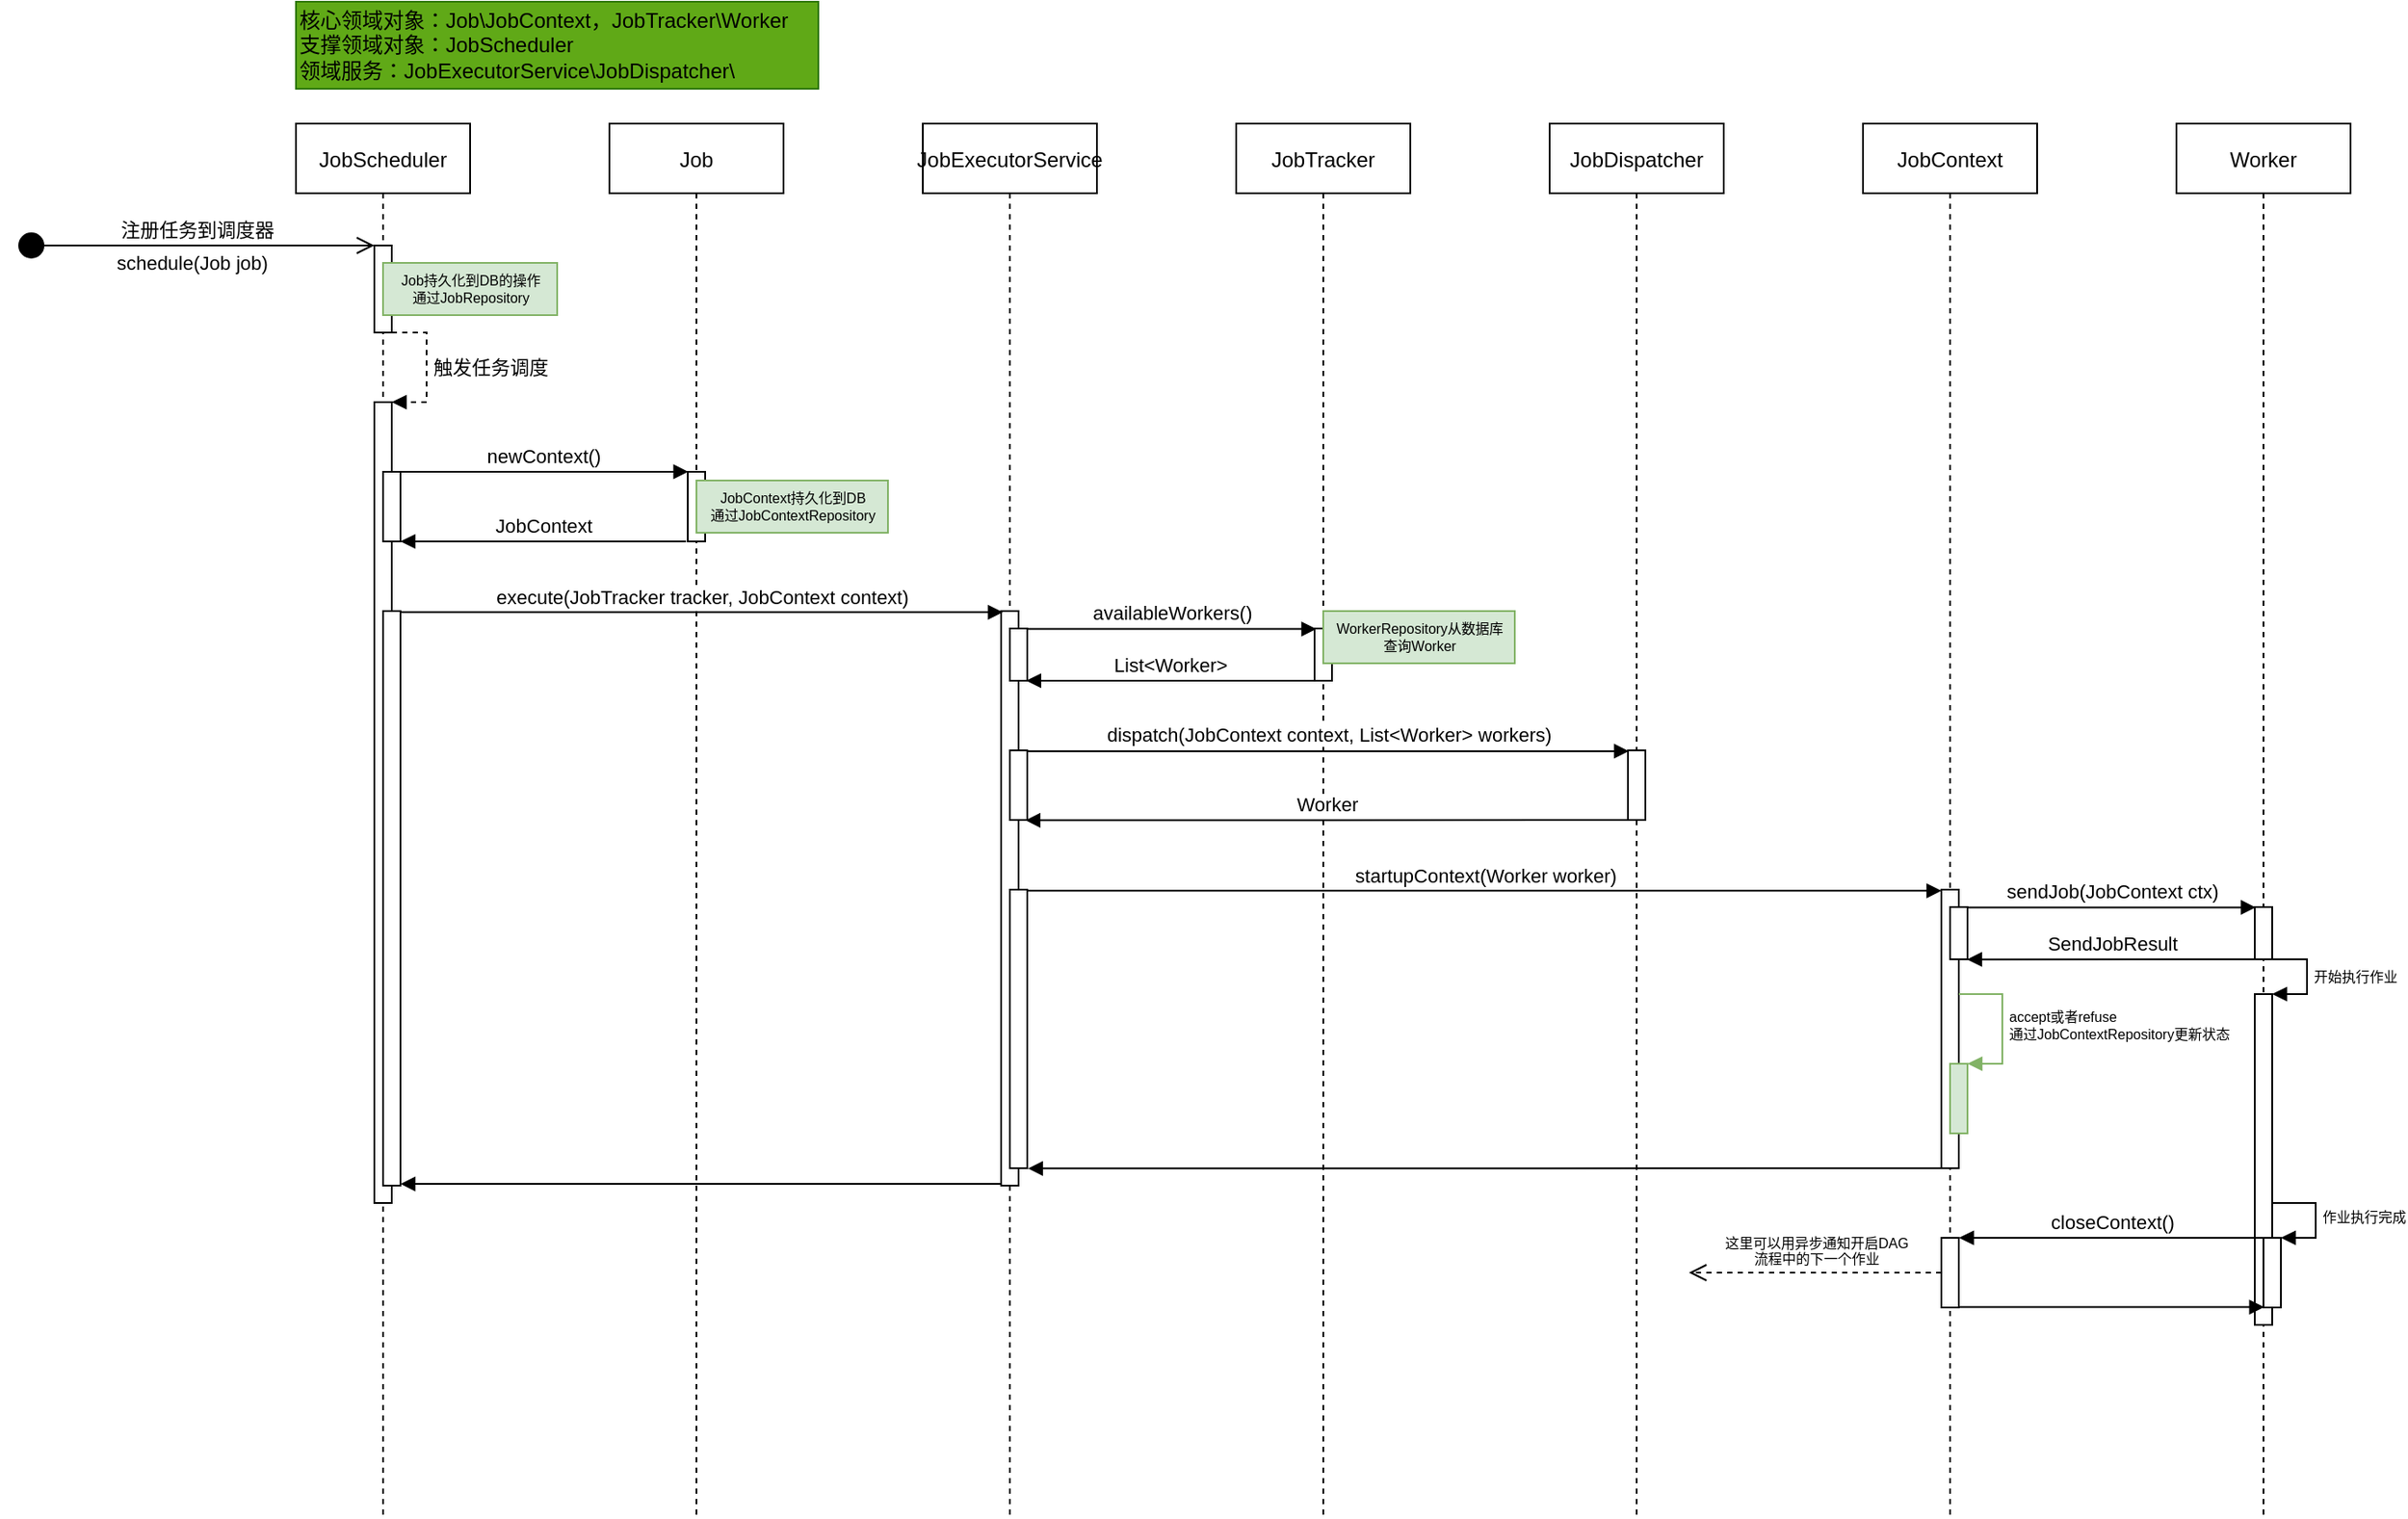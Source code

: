 <mxfile version="14.6.6" type="embed"><diagram id="kgpKYQtTHZ0yAKxKKP6v" name="Page-1"><mxGraphModel dx="1370" dy="551" grid="1" gridSize="10" guides="1" tooltips="1" connect="1" arrows="1" fold="1" page="1" pageScale="1" pageWidth="850" pageHeight="1100" math="0" shadow="0"><root><mxCell id="0"/><mxCell id="1" parent="0"/><mxCell id="k-Xo9jwH2IqIcLE5PCID-7" value="JobContext" style="shape=umlLifeline;perimeter=lifelinePerimeter;container=1;collapsible=0;recursiveResize=0;rounded=0;shadow=0;strokeWidth=1;" parent="1" vertex="1"><mxGeometry x="620" y="80" width="100" height="800" as="geometry"/></mxCell><mxCell id="BbZMMyRUSnBwxanoU_9g-28" value="" style="html=1;points=[];perimeter=orthogonalPerimeter;" parent="1" vertex="1"><mxGeometry x="665" y="520" width="10" height="160" as="geometry"/></mxCell><mxCell id="3nuBFxr9cyL0pnOWT2aG-1" value="JobExecutorService" style="shape=umlLifeline;perimeter=lifelinePerimeter;container=1;collapsible=0;recursiveResize=0;rounded=0;shadow=0;strokeWidth=1;" parent="1" vertex="1"><mxGeometry x="80" y="80" width="100" height="800" as="geometry"/></mxCell><mxCell id="BbZMMyRUSnBwxanoU_9g-13" value="" style="html=1;points=[];perimeter=orthogonalPerimeter;" parent="3nuBFxr9cyL0pnOWT2aG-1" vertex="1"><mxGeometry x="45" y="280" width="10" height="330" as="geometry"/></mxCell><mxCell id="BbZMMyRUSnBwxanoU_9g-17" value="" style="html=1;points=[];perimeter=orthogonalPerimeter;" parent="3nuBFxr9cyL0pnOWT2aG-1" vertex="1"><mxGeometry x="50" y="290" width="10" height="30" as="geometry"/></mxCell><mxCell id="BbZMMyRUSnBwxanoU_9g-23" value="" style="html=1;points=[];perimeter=orthogonalPerimeter;" parent="3nuBFxr9cyL0pnOWT2aG-1" vertex="1"><mxGeometry x="50" y="360" width="10" height="40" as="geometry"/></mxCell><mxCell id="3nuBFxr9cyL0pnOWT2aG-5" value="JobTracker" style="shape=umlLifeline;perimeter=lifelinePerimeter;container=1;collapsible=0;recursiveResize=0;rounded=0;shadow=0;strokeWidth=1;" parent="1" vertex="1"><mxGeometry x="260" y="80" width="100" height="800" as="geometry"/></mxCell><mxCell id="k-Xo9jwH2IqIcLE5PCID-3" value="JobDispatcher" style="shape=umlLifeline;perimeter=lifelinePerimeter;container=1;collapsible=0;recursiveResize=0;rounded=0;shadow=0;strokeWidth=1;" parent="1" vertex="1"><mxGeometry x="440" y="80" width="100" height="800" as="geometry"/></mxCell><mxCell id="BbZMMyRUSnBwxanoU_9g-24" value="" style="html=1;points=[];perimeter=orthogonalPerimeter;" parent="k-Xo9jwH2IqIcLE5PCID-3" vertex="1"><mxGeometry x="45" y="360" width="10" height="40" as="geometry"/></mxCell><mxCell id="k-Xo9jwH2IqIcLE5PCID-13" value="Worker" style="shape=umlLifeline;perimeter=lifelinePerimeter;container=1;collapsible=0;recursiveResize=0;rounded=0;shadow=0;strokeWidth=1;" parent="1" vertex="1"><mxGeometry x="800" y="80" width="100" height="800" as="geometry"/></mxCell><mxCell id="BbZMMyRUSnBwxanoU_9g-44" value="" style="html=1;points=[];perimeter=orthogonalPerimeter;fontSize=8;" parent="k-Xo9jwH2IqIcLE5PCID-13" vertex="1"><mxGeometry x="45" y="500" width="10" height="190" as="geometry"/></mxCell><mxCell id="BbZMMyRUSnBwxanoU_9g-46" value="" style="html=1;points=[];perimeter=orthogonalPerimeter;fontSize=8;" parent="k-Xo9jwH2IqIcLE5PCID-13" vertex="1"><mxGeometry x="50" y="640" width="10" height="40" as="geometry"/></mxCell><mxCell id="BbZMMyRUSnBwxanoU_9g-47" value="作业执行完成" style="edgeStyle=orthogonalEdgeStyle;html=1;align=left;spacingLeft=2;endArrow=block;rounded=0;entryX=1;entryY=0;fontSize=8;" parent="k-Xo9jwH2IqIcLE5PCID-13" target="BbZMMyRUSnBwxanoU_9g-46" edge="1"><mxGeometry relative="1" as="geometry"><mxPoint x="55" y="620" as="sourcePoint"/><Array as="points"><mxPoint x="80" y="620"/></Array></mxGeometry></mxCell><mxCell id="k-Xo9jwH2IqIcLE5PCID-25" value="注册任务到调度器" style="html=1;verticalAlign=bottom;startArrow=circle;startFill=1;endArrow=open;startSize=6;endSize=8;" parent="1" target="3" edge="1"><mxGeometry width="80" relative="1" as="geometry"><mxPoint x="-440" y="150" as="sourcePoint"/><mxPoint x="-260" y="150" as="targetPoint"/></mxGeometry></mxCell><mxCell id="BbZMMyRUSnBwxanoU_9g-6" value="schedule(Job job)" style="edgeLabel;html=1;align=center;verticalAlign=middle;resizable=0;points=[];" parent="k-Xo9jwH2IqIcLE5PCID-25" vertex="1" connectable="0"><mxGeometry x="0.385" y="-1" relative="1" as="geometry"><mxPoint x="-41.94" y="9" as="offset"/></mxGeometry></mxCell><mxCell id="2" value="JobScheduler" style="shape=umlLifeline;perimeter=lifelinePerimeter;container=1;collapsible=0;recursiveResize=0;rounded=0;shadow=0;strokeWidth=1;" parent="1" vertex="1"><mxGeometry x="-280" y="80" width="100" height="800" as="geometry"/></mxCell><mxCell id="3" value="" style="points=[];perimeter=orthogonalPerimeter;rounded=0;shadow=0;strokeWidth=1;" parent="2" vertex="1"><mxGeometry x="45" y="70" width="10" height="50" as="geometry"/></mxCell><mxCell id="BbZMMyRUSnBwxanoU_9g-3" value="" style="html=1;points=[];perimeter=orthogonalPerimeter;" parent="2" vertex="1"><mxGeometry x="45" y="160" width="10" height="460" as="geometry"/></mxCell><mxCell id="BbZMMyRUSnBwxanoU_9g-4" value="触发任务调度" style="edgeStyle=orthogonalEdgeStyle;html=1;align=left;spacingLeft=2;endArrow=block;rounded=0;entryX=1;entryY=0;dashed=1;" parent="2" source="3" target="BbZMMyRUSnBwxanoU_9g-3" edge="1"><mxGeometry relative="1" as="geometry"><mxPoint x="60" y="120" as="sourcePoint"/><Array as="points"><mxPoint x="75" y="120"/><mxPoint x="75" y="160"/></Array></mxGeometry></mxCell><mxCell id="BbZMMyRUSnBwxanoU_9g-14" value="" style="html=1;points=[];perimeter=orthogonalPerimeter;" parent="2" vertex="1"><mxGeometry x="50" y="200" width="10" height="40" as="geometry"/></mxCell><mxCell id="BbZMMyRUSnBwxanoU_9g-7" value="Job" style="shape=umlLifeline;perimeter=lifelinePerimeter;container=1;collapsible=0;recursiveResize=0;rounded=0;shadow=0;strokeWidth=1;" parent="1" vertex="1"><mxGeometry x="-100" y="80" width="100" height="800" as="geometry"/></mxCell><mxCell id="BbZMMyRUSnBwxanoU_9g-9" value="" style="html=1;points=[];perimeter=orthogonalPerimeter;" parent="BbZMMyRUSnBwxanoU_9g-7" vertex="1"><mxGeometry x="45" y="200" width="10" height="40" as="geometry"/></mxCell><mxCell id="BbZMMyRUSnBwxanoU_9g-11" value="newContext()" style="html=1;verticalAlign=bottom;endArrow=block;entryX=0.033;entryY=-0.001;entryDx=0;entryDy=0;entryPerimeter=0;" parent="1" source="BbZMMyRUSnBwxanoU_9g-14" target="BbZMMyRUSnBwxanoU_9g-9" edge="1"><mxGeometry width="80" relative="1" as="geometry"><mxPoint x="-220" y="280" as="sourcePoint"/><mxPoint x="-59.67" y="280" as="targetPoint"/></mxGeometry></mxCell><mxCell id="BbZMMyRUSnBwxanoU_9g-12" value="JobContext" style="html=1;verticalAlign=bottom;endArrow=block;exitX=-0.094;exitY=1;exitDx=0;exitDy=0;exitPerimeter=0;" parent="1" source="BbZMMyRUSnBwxanoU_9g-9" target="BbZMMyRUSnBwxanoU_9g-14" edge="1"><mxGeometry width="80" relative="1" as="geometry"><mxPoint x="-49.67" y="320" as="sourcePoint"/><mxPoint x="-210" y="320" as="targetPoint"/></mxGeometry></mxCell><mxCell id="BbZMMyRUSnBwxanoU_9g-15" value="" style="html=1;points=[];perimeter=orthogonalPerimeter;" parent="1" vertex="1"><mxGeometry x="-230" y="360" width="10" height="330" as="geometry"/></mxCell><mxCell id="BbZMMyRUSnBwxanoU_9g-16" value="execute(JobTracker tracker, JobContext context)" style="html=1;verticalAlign=bottom;endArrow=block;entryX=0.095;entryY=0.002;entryDx=0;entryDy=0;entryPerimeter=0;" parent="1" source="BbZMMyRUSnBwxanoU_9g-15" target="BbZMMyRUSnBwxanoU_9g-13" edge="1"><mxGeometry width="80" relative="1" as="geometry"><mxPoint x="-210" y="360.04" as="sourcePoint"/><mxPoint x="-44.67" y="360.0" as="targetPoint"/></mxGeometry></mxCell><mxCell id="BbZMMyRUSnBwxanoU_9g-18" value="" style="html=1;points=[];perimeter=orthogonalPerimeter;" parent="1" vertex="1"><mxGeometry x="305" y="370" width="10" height="30" as="geometry"/></mxCell><mxCell id="BbZMMyRUSnBwxanoU_9g-19" value="availableWorkers()" style="html=1;verticalAlign=bottom;endArrow=block;entryX=0.1;entryY=0.01;entryDx=0;entryDy=0;entryPerimeter=0;" parent="1" source="BbZMMyRUSnBwxanoU_9g-17" target="BbZMMyRUSnBwxanoU_9g-18" edge="1"><mxGeometry width="80" relative="1" as="geometry"><mxPoint x="130" y="370.04" as="sourcePoint"/><mxPoint x="295.33" y="370.0" as="targetPoint"/></mxGeometry></mxCell><mxCell id="BbZMMyRUSnBwxanoU_9g-20" value="List&amp;lt;Worker&amp;gt;" style="html=1;verticalAlign=bottom;endArrow=block;entryX=0.94;entryY=1;entryDx=0;entryDy=0;entryPerimeter=0;" parent="1" source="BbZMMyRUSnBwxanoU_9g-18" target="BbZMMyRUSnBwxanoU_9g-17" edge="1"><mxGeometry width="80" relative="1" as="geometry"><mxPoint x="305.0" y="400" as="sourcePoint"/><mxPoint x="140.94" y="400" as="targetPoint"/></mxGeometry></mxCell><mxCell id="BbZMMyRUSnBwxanoU_9g-25" value="dispatch(JobContext context, List&amp;lt;Worker&amp;gt; workers)" style="html=1;verticalAlign=bottom;endArrow=block;entryX=0.055;entryY=0.012;entryDx=0;entryDy=0;entryPerimeter=0;" parent="1" source="BbZMMyRUSnBwxanoU_9g-23" target="BbZMMyRUSnBwxanoU_9g-24" edge="1"><mxGeometry width="80" relative="1" as="geometry"><mxPoint x="149" y="440.0" as="sourcePoint"/><mxPoint x="315.0" y="440.0" as="targetPoint"/></mxGeometry></mxCell><mxCell id="BbZMMyRUSnBwxanoU_9g-26" value="Worker" style="html=1;verticalAlign=bottom;endArrow=block;entryX=0.894;entryY=1.004;entryDx=0;entryDy=0;entryPerimeter=0;" parent="1" source="BbZMMyRUSnBwxanoU_9g-24" target="BbZMMyRUSnBwxanoU_9g-23" edge="1"><mxGeometry width="80" relative="1" as="geometry"><mxPoint x="315" y="479.58" as="sourcePoint"/><mxPoint x="149.4" y="479.58" as="targetPoint"/></mxGeometry></mxCell><mxCell id="BbZMMyRUSnBwxanoU_9g-27" value="" style="html=1;points=[];perimeter=orthogonalPerimeter;" parent="1" vertex="1"><mxGeometry x="130" y="520" width="10" height="160" as="geometry"/></mxCell><mxCell id="BbZMMyRUSnBwxanoU_9g-29" value="startupContext(Worker worker)" style="html=1;verticalAlign=bottom;endArrow=block;entryX=0.002;entryY=0.004;entryDx=0;entryDy=0;entryPerimeter=0;" parent="1" source="BbZMMyRUSnBwxanoU_9g-27" target="BbZMMyRUSnBwxanoU_9g-28" edge="1"><mxGeometry width="80" relative="1" as="geometry"><mxPoint x="150" y="520" as="sourcePoint"/><mxPoint x="495.55" y="520" as="targetPoint"/></mxGeometry></mxCell><mxCell id="BbZMMyRUSnBwxanoU_9g-30" value="Job持久化到DB的操作&lt;br style=&quot;font-size: 8px;&quot;&gt;通过JobRepository" style="text;html=1;align=center;verticalAlign=middle;resizable=0;points=[];autosize=1;fillColor=#d5e8d4;strokeColor=#82b366;fontSize=8;fontColor=#000000;" parent="1" vertex="1"><mxGeometry x="-230" y="160" width="100" height="30" as="geometry"/></mxCell><mxCell id="BbZMMyRUSnBwxanoU_9g-31" value="JobContext持久化到DB&lt;br style=&quot;font-size: 8px;&quot;&gt;通过JobContextRepository" style="text;html=1;align=center;verticalAlign=middle;resizable=0;points=[];autosize=1;fillColor=#d5e8d4;strokeColor=#82b366;fontSize=8;fontColor=#000000;" parent="1" vertex="1"><mxGeometry x="-50" y="285" width="110" height="30" as="geometry"/></mxCell><mxCell id="BbZMMyRUSnBwxanoU_9g-33" value="WorkerRepository从数据库&lt;br&gt;查询Worker" style="text;html=1;align=center;verticalAlign=middle;resizable=0;points=[];autosize=1;fillColor=#d5e8d4;strokeColor=#82b366;fontSize=8;fontColor=#000000;" parent="1" vertex="1"><mxGeometry x="310" y="360" width="110" height="30" as="geometry"/></mxCell><mxCell id="BbZMMyRUSnBwxanoU_9g-34" value="" style="html=1;points=[];perimeter=orthogonalPerimeter;" parent="1" vertex="1"><mxGeometry x="670" y="530" width="10" height="30" as="geometry"/></mxCell><mxCell id="BbZMMyRUSnBwxanoU_9g-35" value="" style="html=1;points=[];perimeter=orthogonalPerimeter;" parent="1" vertex="1"><mxGeometry x="845" y="530" width="10" height="30" as="geometry"/></mxCell><mxCell id="BbZMMyRUSnBwxanoU_9g-36" value="sendJob(JobContext ctx)" style="html=1;verticalAlign=bottom;endArrow=block;entryX=0.056;entryY=0.007;entryDx=0;entryDy=0;entryPerimeter=0;" parent="1" source="BbZMMyRUSnBwxanoU_9g-34" target="BbZMMyRUSnBwxanoU_9g-35" edge="1"><mxGeometry width="80" relative="1" as="geometry"><mxPoint x="684" y="530" as="sourcePoint"/><mxPoint x="850" y="530" as="targetPoint"/></mxGeometry></mxCell><mxCell id="BbZMMyRUSnBwxanoU_9g-37" value="SendJobResult" style="html=1;verticalAlign=bottom;endArrow=block;entryX=0.978;entryY=1.003;entryDx=0;entryDy=0;entryPerimeter=0;" parent="1" source="BbZMMyRUSnBwxanoU_9g-35" target="BbZMMyRUSnBwxanoU_9g-34" edge="1"><mxGeometry width="80" relative="1" as="geometry"><mxPoint x="845" y="559.43" as="sourcePoint"/><mxPoint x="679.44" y="559.43" as="targetPoint"/></mxGeometry></mxCell><mxCell id="BbZMMyRUSnBwxanoU_9g-40" value="" style="html=1;points=[];perimeter=orthogonalPerimeter;fontSize=8;fillColor=#d5e8d4;strokeColor=#82b366;" parent="1" vertex="1"><mxGeometry x="670" y="620" width="10" height="40" as="geometry"/></mxCell><mxCell id="BbZMMyRUSnBwxanoU_9g-41" value="accept或者refuse&lt;br&gt;通过JobContextRepository更新状态" style="edgeStyle=orthogonalEdgeStyle;html=1;align=left;spacingLeft=2;endArrow=block;rounded=0;entryX=1;entryY=0;fontSize=8;fillColor=#d5e8d4;strokeColor=#82b366;" parent="1" target="BbZMMyRUSnBwxanoU_9g-40" edge="1"><mxGeometry relative="1" as="geometry"><mxPoint x="675" y="580" as="sourcePoint"/><Array as="points"><mxPoint x="700" y="580"/></Array></mxGeometry></mxCell><mxCell id="BbZMMyRUSnBwxanoU_9g-42" value="" style="html=1;verticalAlign=bottom;endArrow=block;entryX=1.042;entryY=1.001;entryDx=0;entryDy=0;entryPerimeter=0;" parent="1" source="BbZMMyRUSnBwxanoU_9g-28" target="BbZMMyRUSnBwxanoU_9g-27" edge="1"><mxGeometry width="80" relative="1" as="geometry"><mxPoint x="665.02" y="680.0" as="sourcePoint"/><mxPoint x="140" y="680.0" as="targetPoint"/></mxGeometry></mxCell><mxCell id="BbZMMyRUSnBwxanoU_9g-43" value="" style="html=1;verticalAlign=bottom;endArrow=block;entryX=1;entryY=0.997;entryDx=0;entryDy=0;entryPerimeter=0;" parent="1" source="BbZMMyRUSnBwxanoU_9g-13" target="BbZMMyRUSnBwxanoU_9g-15" edge="1"><mxGeometry width="80" relative="1" as="geometry"><mxPoint x="122.98" y="690" as="sourcePoint"/><mxPoint x="-210" y="689" as="targetPoint"/></mxGeometry></mxCell><mxCell id="BbZMMyRUSnBwxanoU_9g-45" value="开始执行作业" style="edgeStyle=orthogonalEdgeStyle;html=1;align=left;spacingLeft=2;endArrow=block;rounded=0;entryX=1;entryY=0;fontSize=8;" parent="1" source="BbZMMyRUSnBwxanoU_9g-35" target="BbZMMyRUSnBwxanoU_9g-44" edge="1"><mxGeometry relative="1" as="geometry"><mxPoint x="850" y="560" as="sourcePoint"/><Array as="points"><mxPoint x="875" y="560"/><mxPoint x="875" y="580"/></Array></mxGeometry></mxCell><mxCell id="BbZMMyRUSnBwxanoU_9g-48" value="" style="html=1;points=[];perimeter=orthogonalPerimeter;fontSize=8;" parent="1" vertex="1"><mxGeometry x="665" y="720" width="10" height="40" as="geometry"/></mxCell><mxCell id="BbZMMyRUSnBwxanoU_9g-49" value="closeContext()" style="html=1;verticalAlign=bottom;endArrow=block;entryX=1.013;entryY=0;entryDx=0;entryDy=0;entryPerimeter=0;" parent="1" source="BbZMMyRUSnBwxanoU_9g-46" target="BbZMMyRUSnBwxanoU_9g-48" edge="1"><mxGeometry width="80" relative="1" as="geometry"><mxPoint x="850.22" y="720" as="sourcePoint"/><mxPoint x="685.0" y="720.09" as="targetPoint"/></mxGeometry></mxCell><mxCell id="BbZMMyRUSnBwxanoU_9g-50" value="" style="html=1;verticalAlign=bottom;endArrow=block;entryX=0.038;entryY=0.995;entryDx=0;entryDy=0;entryPerimeter=0;" parent="1" source="BbZMMyRUSnBwxanoU_9g-48" target="BbZMMyRUSnBwxanoU_9g-46" edge="1"><mxGeometry width="80" relative="1" as="geometry"><mxPoint x="675.0" y="760" as="sourcePoint"/><mxPoint x="849.87" y="760" as="targetPoint"/></mxGeometry></mxCell><mxCell id="BbZMMyRUSnBwxanoU_9g-51" value="这里可以用异步通知开启DAG&lt;br&gt;流程中的下一个作业" style="html=1;verticalAlign=bottom;endArrow=open;dashed=1;endSize=8;fontSize=8;" parent="1" source="BbZMMyRUSnBwxanoU_9g-48" edge="1"><mxGeometry relative="1" as="geometry"><mxPoint x="650" y="740" as="sourcePoint"/><mxPoint x="520" y="740" as="targetPoint"/></mxGeometry></mxCell><mxCell id="4" value="核心领域对象：Job\JobContext，JobTracker\Worker&lt;br&gt;支撑领域对象：JobScheduler&lt;br&gt;领域服务：JobExecutorService\JobDispatcher\" style="text;html=1;align=left;verticalAlign=middle;resizable=0;points=[];autosize=1;strokeColor=#2D7600;fillColor=#60a917;fontColor=#000000;" vertex="1" parent="1"><mxGeometry x="-280" y="10" width="300" height="50" as="geometry"/></mxCell></root></mxGraphModel></diagram></mxfile>
